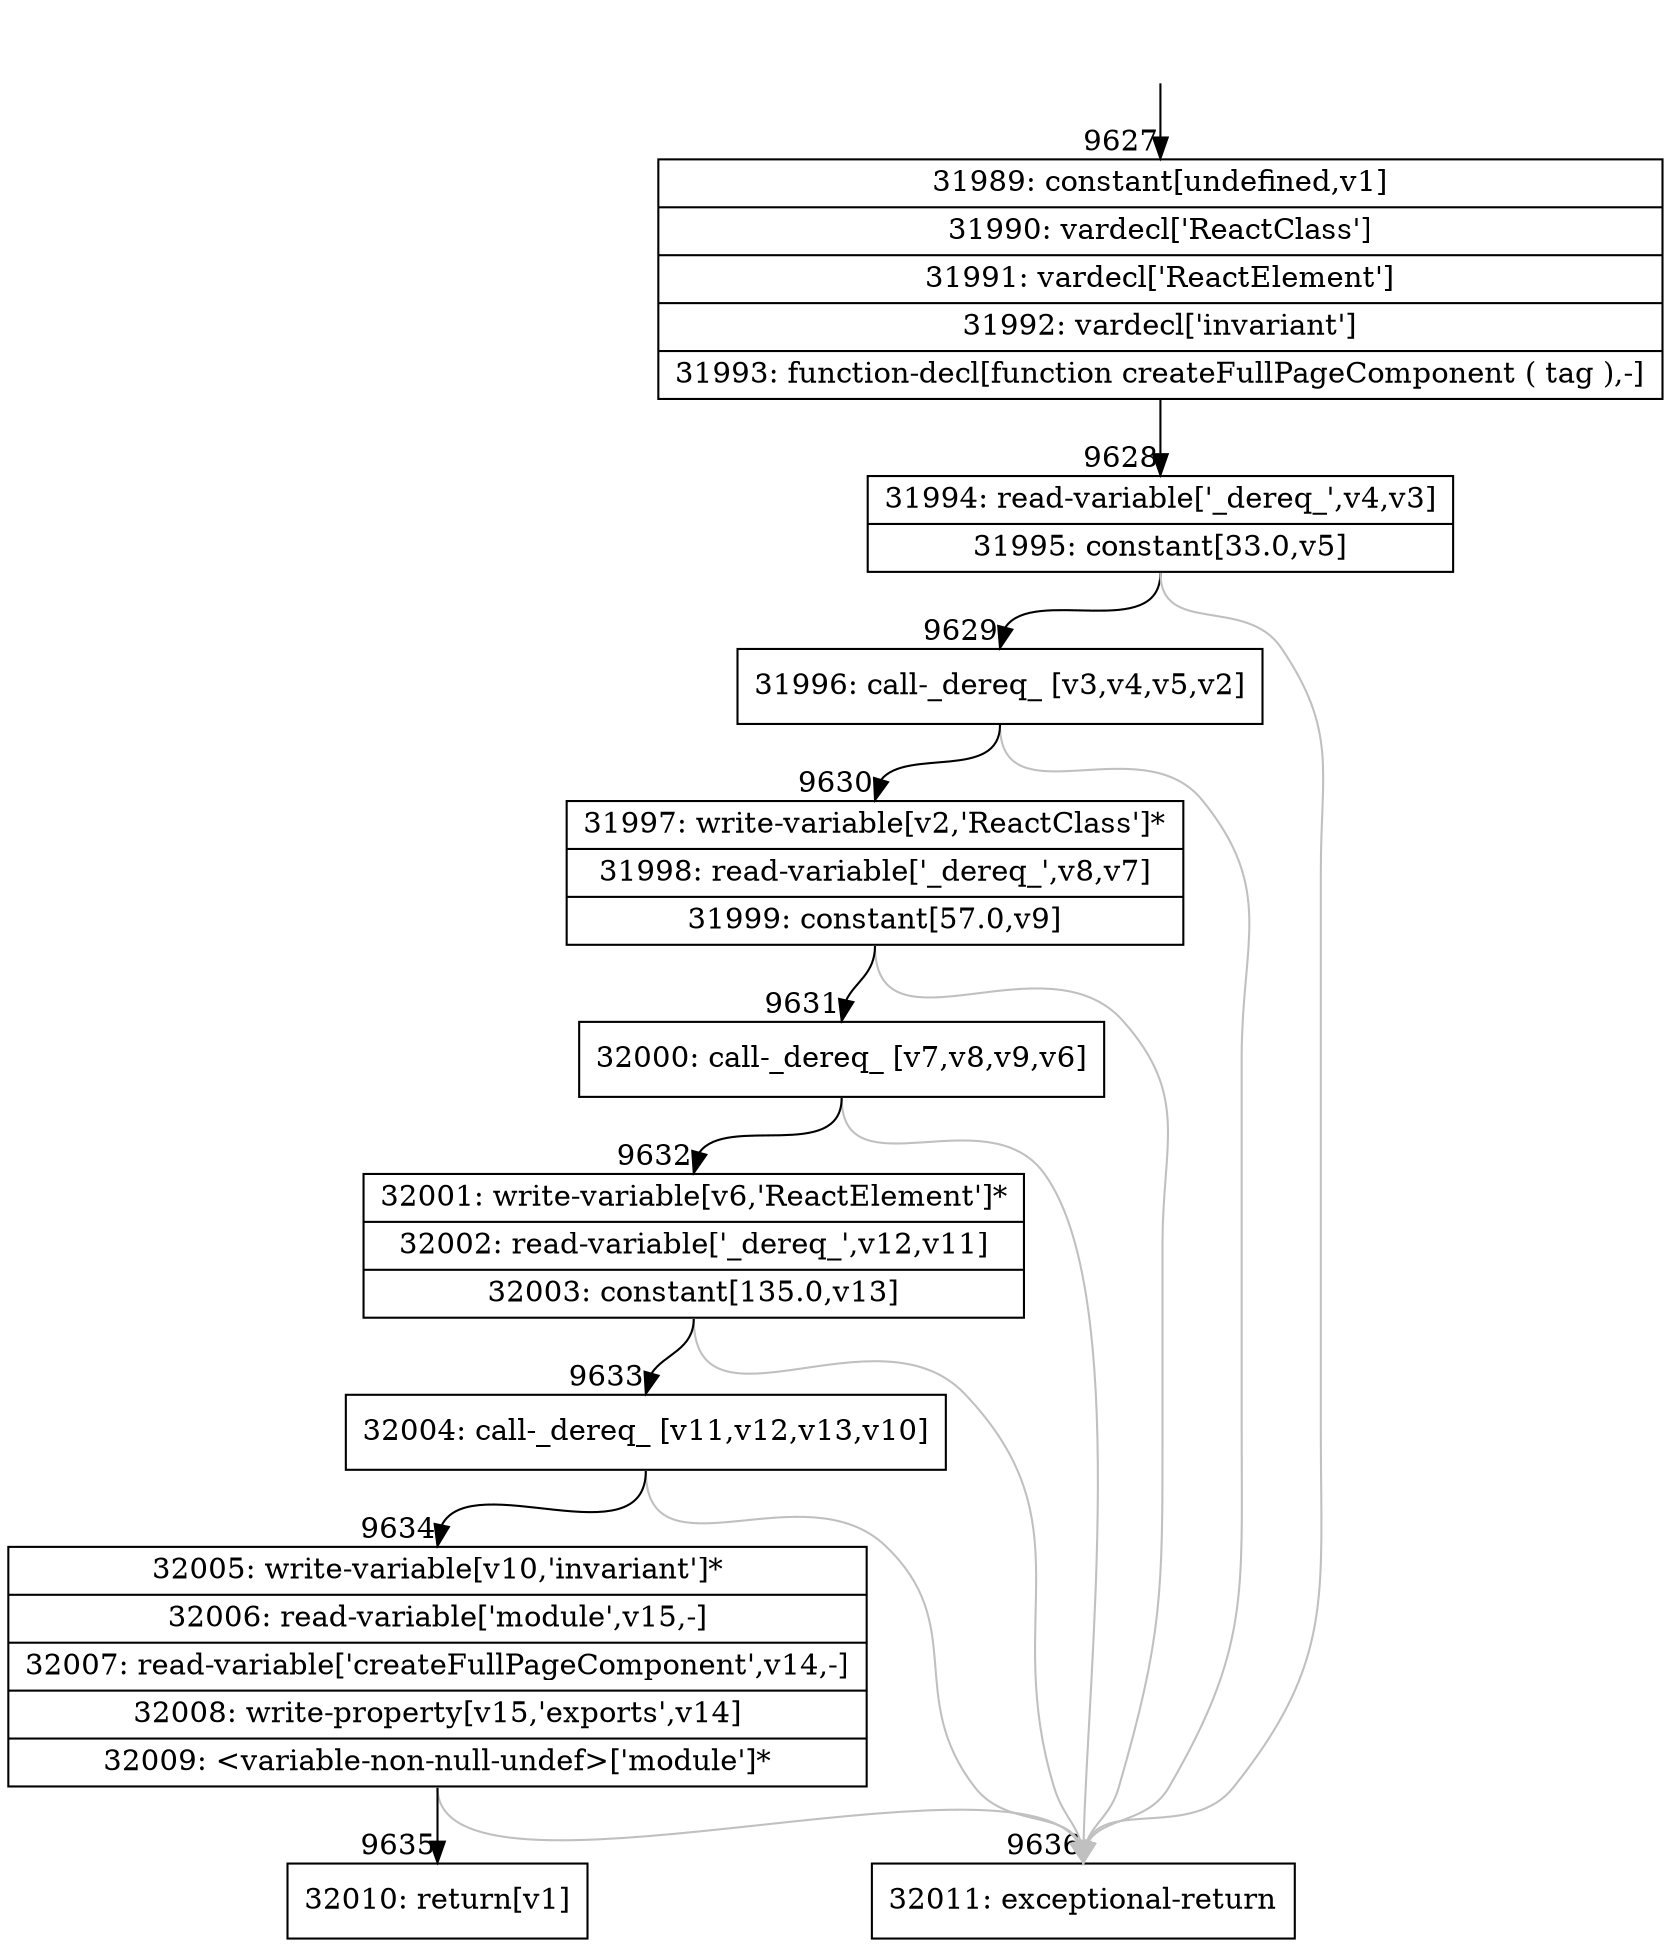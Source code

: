 digraph {
rankdir="TD"
BB_entry708[shape=none,label=""];
BB_entry708 -> BB9627 [tailport=s, headport=n, headlabel="    9627"]
BB9627 [shape=record label="{31989: constant[undefined,v1]|31990: vardecl['ReactClass']|31991: vardecl['ReactElement']|31992: vardecl['invariant']|31993: function-decl[function createFullPageComponent ( tag ),-]}" ] 
BB9627 -> BB9628 [tailport=s, headport=n, headlabel="      9628"]
BB9628 [shape=record label="{31994: read-variable['_dereq_',v4,v3]|31995: constant[33.0,v5]}" ] 
BB9628 -> BB9629 [tailport=s, headport=n, headlabel="      9629"]
BB9628 -> BB9636 [tailport=s, headport=n, color=gray, headlabel="      9636"]
BB9629 [shape=record label="{31996: call-_dereq_ [v3,v4,v5,v2]}" ] 
BB9629 -> BB9630 [tailport=s, headport=n, headlabel="      9630"]
BB9629 -> BB9636 [tailport=s, headport=n, color=gray]
BB9630 [shape=record label="{31997: write-variable[v2,'ReactClass']*|31998: read-variable['_dereq_',v8,v7]|31999: constant[57.0,v9]}" ] 
BB9630 -> BB9631 [tailport=s, headport=n, headlabel="      9631"]
BB9630 -> BB9636 [tailport=s, headport=n, color=gray]
BB9631 [shape=record label="{32000: call-_dereq_ [v7,v8,v9,v6]}" ] 
BB9631 -> BB9632 [tailport=s, headport=n, headlabel="      9632"]
BB9631 -> BB9636 [tailport=s, headport=n, color=gray]
BB9632 [shape=record label="{32001: write-variable[v6,'ReactElement']*|32002: read-variable['_dereq_',v12,v11]|32003: constant[135.0,v13]}" ] 
BB9632 -> BB9633 [tailport=s, headport=n, headlabel="      9633"]
BB9632 -> BB9636 [tailport=s, headport=n, color=gray]
BB9633 [shape=record label="{32004: call-_dereq_ [v11,v12,v13,v10]}" ] 
BB9633 -> BB9634 [tailport=s, headport=n, headlabel="      9634"]
BB9633 -> BB9636 [tailport=s, headport=n, color=gray]
BB9634 [shape=record label="{32005: write-variable[v10,'invariant']*|32006: read-variable['module',v15,-]|32007: read-variable['createFullPageComponent',v14,-]|32008: write-property[v15,'exports',v14]|32009: \<variable-non-null-undef\>['module']*}" ] 
BB9634 -> BB9635 [tailport=s, headport=n, headlabel="      9635"]
BB9634 -> BB9636 [tailport=s, headport=n, color=gray]
BB9635 [shape=record label="{32010: return[v1]}" ] 
BB9636 [shape=record label="{32011: exceptional-return}" ] 
//#$~ 17139
}
